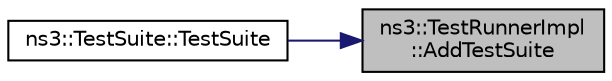 digraph "ns3::TestRunnerImpl::AddTestSuite"
{
 // LATEX_PDF_SIZE
  edge [fontname="Helvetica",fontsize="10",labelfontname="Helvetica",labelfontsize="10"];
  node [fontname="Helvetica",fontsize="10",shape=record];
  rankdir="RL";
  Node1 [label="ns3::TestRunnerImpl\l::AddTestSuite",height=0.2,width=0.4,color="black", fillcolor="grey75", style="filled", fontcolor="black",tooltip="Add a new top-level TestSuite."];
  Node1 -> Node2 [dir="back",color="midnightblue",fontsize="10",style="solid",fontname="Helvetica"];
  Node2 [label="ns3::TestSuite::TestSuite",height=0.2,width=0.4,color="black", fillcolor="white", style="filled",URL="$classns3_1_1_test_suite.html#a904b0c40583b744d30908aeb94636d1a",tooltip="Construct a new test suite."];
}
